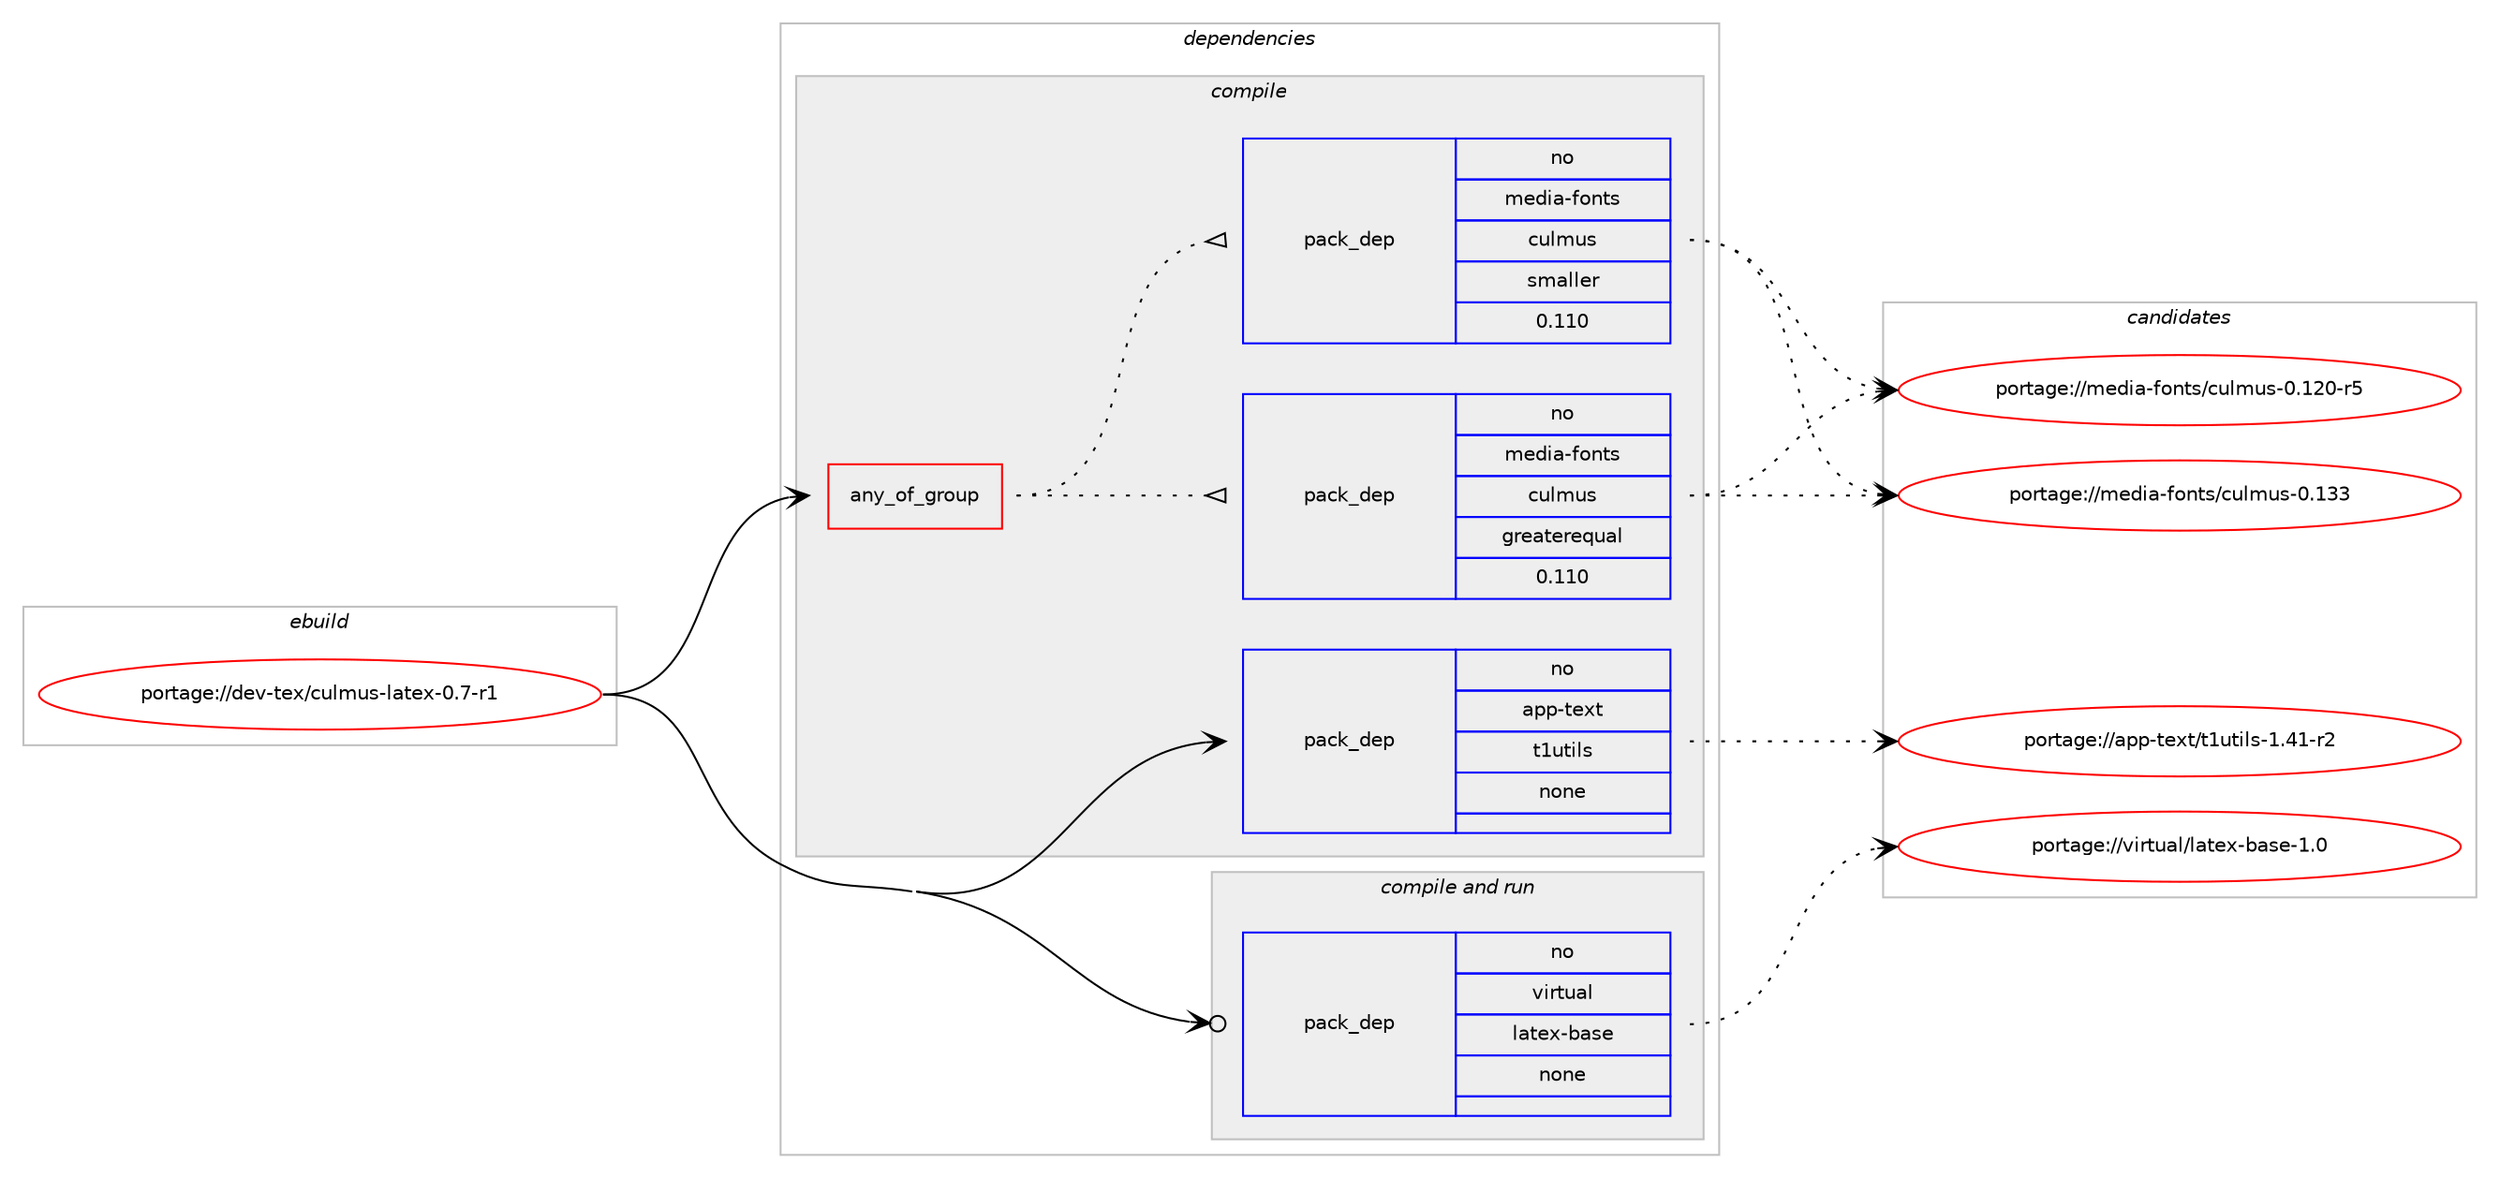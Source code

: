 digraph prolog {

# *************
# Graph options
# *************

newrank=true;
concentrate=true;
compound=true;
graph [rankdir=LR,fontname=Helvetica,fontsize=10,ranksep=1.5];#, ranksep=2.5, nodesep=0.2];
edge  [arrowhead=vee];
node  [fontname=Helvetica,fontsize=10];

# **********
# The ebuild
# **********

subgraph cluster_leftcol {
color=gray;
rank=same;
label=<<i>ebuild</i>>;
id [label="portage://dev-tex/culmus-latex-0.7-r1", color=red, width=4, href="../dev-tex/culmus-latex-0.7-r1.svg"];
}

# ****************
# The dependencies
# ****************

subgraph cluster_midcol {
color=gray;
label=<<i>dependencies</i>>;
subgraph cluster_compile {
fillcolor="#eeeeee";
style=filled;
label=<<i>compile</i>>;
subgraph any3526 {
dependency257734 [label=<<TABLE BORDER="0" CELLBORDER="1" CELLSPACING="0" CELLPADDING="4"><TR><TD CELLPADDING="10">any_of_group</TD></TR></TABLE>>, shape=none, color=red];subgraph pack183904 {
dependency257735 [label=<<TABLE BORDER="0" CELLBORDER="1" CELLSPACING="0" CELLPADDING="4" WIDTH="220"><TR><TD ROWSPAN="6" CELLPADDING="30">pack_dep</TD></TR><TR><TD WIDTH="110">no</TD></TR><TR><TD>media-fonts</TD></TR><TR><TD>culmus</TD></TR><TR><TD>greaterequal</TD></TR><TR><TD>0.110</TD></TR></TABLE>>, shape=none, color=blue];
}
dependency257734:e -> dependency257735:w [weight=20,style="dotted",arrowhead="oinv"];
subgraph pack183905 {
dependency257736 [label=<<TABLE BORDER="0" CELLBORDER="1" CELLSPACING="0" CELLPADDING="4" WIDTH="220"><TR><TD ROWSPAN="6" CELLPADDING="30">pack_dep</TD></TR><TR><TD WIDTH="110">no</TD></TR><TR><TD>media-fonts</TD></TR><TR><TD>culmus</TD></TR><TR><TD>smaller</TD></TR><TR><TD>0.110</TD></TR></TABLE>>, shape=none, color=blue];
}
dependency257734:e -> dependency257736:w [weight=20,style="dotted",arrowhead="oinv"];
}
id:e -> dependency257734:w [weight=20,style="solid",arrowhead="vee"];
subgraph pack183906 {
dependency257737 [label=<<TABLE BORDER="0" CELLBORDER="1" CELLSPACING="0" CELLPADDING="4" WIDTH="220"><TR><TD ROWSPAN="6" CELLPADDING="30">pack_dep</TD></TR><TR><TD WIDTH="110">no</TD></TR><TR><TD>app-text</TD></TR><TR><TD>t1utils</TD></TR><TR><TD>none</TD></TR><TR><TD></TD></TR></TABLE>>, shape=none, color=blue];
}
id:e -> dependency257737:w [weight=20,style="solid",arrowhead="vee"];
}
subgraph cluster_compileandrun {
fillcolor="#eeeeee";
style=filled;
label=<<i>compile and run</i>>;
subgraph pack183907 {
dependency257738 [label=<<TABLE BORDER="0" CELLBORDER="1" CELLSPACING="0" CELLPADDING="4" WIDTH="220"><TR><TD ROWSPAN="6" CELLPADDING="30">pack_dep</TD></TR><TR><TD WIDTH="110">no</TD></TR><TR><TD>virtual</TD></TR><TR><TD>latex-base</TD></TR><TR><TD>none</TD></TR><TR><TD></TD></TR></TABLE>>, shape=none, color=blue];
}
id:e -> dependency257738:w [weight=20,style="solid",arrowhead="odotvee"];
}
subgraph cluster_run {
fillcolor="#eeeeee";
style=filled;
label=<<i>run</i>>;
}
}

# **************
# The candidates
# **************

subgraph cluster_choices {
rank=same;
color=gray;
label=<<i>candidates</i>>;

subgraph choice183904 {
color=black;
nodesep=1;
choiceportage109101100105974510211111011611547991171081091171154548464950484511453 [label="portage://media-fonts/culmus-0.120-r5", color=red, width=4,href="../media-fonts/culmus-0.120-r5.svg"];
choiceportage10910110010597451021111101161154799117108109117115454846495151 [label="portage://media-fonts/culmus-0.133", color=red, width=4,href="../media-fonts/culmus-0.133.svg"];
dependency257735:e -> choiceportage109101100105974510211111011611547991171081091171154548464950484511453:w [style=dotted,weight="100"];
dependency257735:e -> choiceportage10910110010597451021111101161154799117108109117115454846495151:w [style=dotted,weight="100"];
}
subgraph choice183905 {
color=black;
nodesep=1;
choiceportage109101100105974510211111011611547991171081091171154548464950484511453 [label="portage://media-fonts/culmus-0.120-r5", color=red, width=4,href="../media-fonts/culmus-0.120-r5.svg"];
choiceportage10910110010597451021111101161154799117108109117115454846495151 [label="portage://media-fonts/culmus-0.133", color=red, width=4,href="../media-fonts/culmus-0.133.svg"];
dependency257736:e -> choiceportage109101100105974510211111011611547991171081091171154548464950484511453:w [style=dotted,weight="100"];
dependency257736:e -> choiceportage10910110010597451021111101161154799117108109117115454846495151:w [style=dotted,weight="100"];
}
subgraph choice183906 {
color=black;
nodesep=1;
choiceportage9711211245116101120116471164911711610510811545494652494511450 [label="portage://app-text/t1utils-1.41-r2", color=red, width=4,href="../app-text/t1utils-1.41-r2.svg"];
dependency257737:e -> choiceportage9711211245116101120116471164911711610510811545494652494511450:w [style=dotted,weight="100"];
}
subgraph choice183907 {
color=black;
nodesep=1;
choiceportage11810511411611797108471089711610112045989711510145494648 [label="portage://virtual/latex-base-1.0", color=red, width=4,href="../virtual/latex-base-1.0.svg"];
dependency257738:e -> choiceportage11810511411611797108471089711610112045989711510145494648:w [style=dotted,weight="100"];
}
}

}
